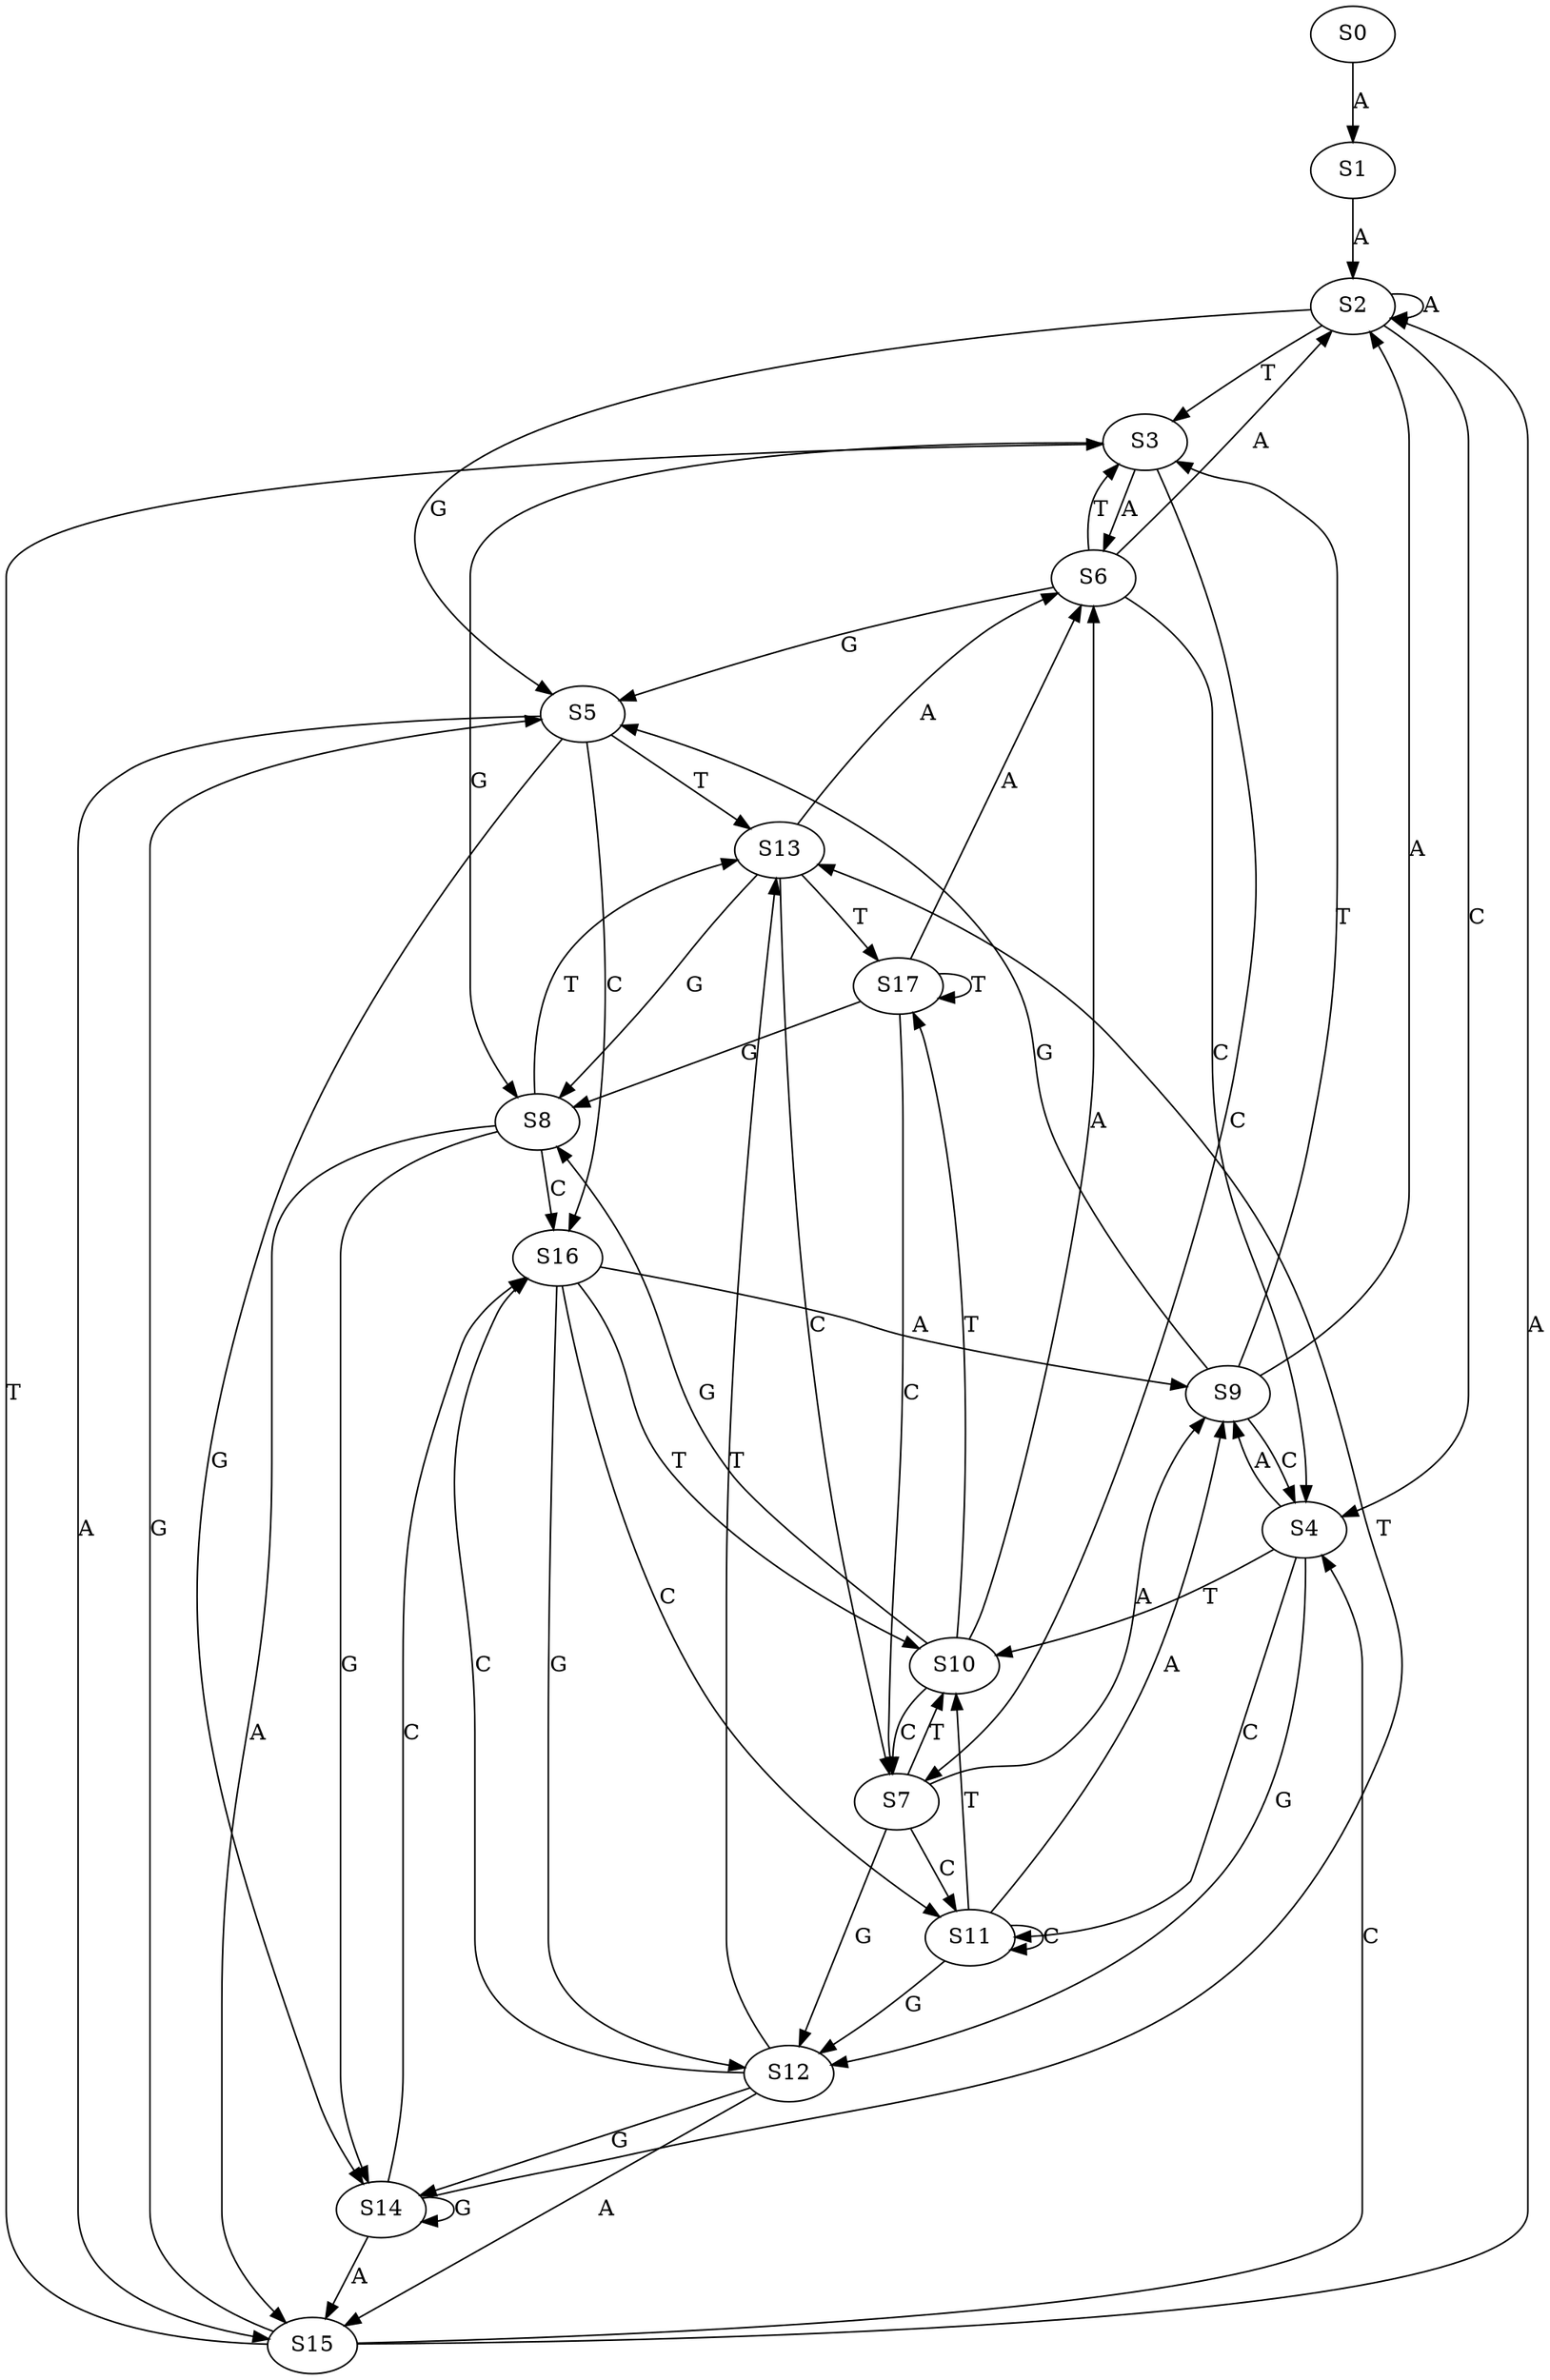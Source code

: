 strict digraph  {
	S0 -> S1 [ label = A ];
	S1 -> S2 [ label = A ];
	S2 -> S3 [ label = T ];
	S2 -> S4 [ label = C ];
	S2 -> S5 [ label = G ];
	S2 -> S2 [ label = A ];
	S3 -> S6 [ label = A ];
	S3 -> S7 [ label = C ];
	S3 -> S8 [ label = G ];
	S4 -> S9 [ label = A ];
	S4 -> S10 [ label = T ];
	S4 -> S11 [ label = C ];
	S4 -> S12 [ label = G ];
	S5 -> S13 [ label = T ];
	S5 -> S14 [ label = G ];
	S5 -> S15 [ label = A ];
	S5 -> S16 [ label = C ];
	S6 -> S5 [ label = G ];
	S6 -> S3 [ label = T ];
	S6 -> S2 [ label = A ];
	S6 -> S4 [ label = C ];
	S7 -> S10 [ label = T ];
	S7 -> S12 [ label = G ];
	S7 -> S11 [ label = C ];
	S7 -> S9 [ label = A ];
	S8 -> S15 [ label = A ];
	S8 -> S13 [ label = T ];
	S8 -> S16 [ label = C ];
	S8 -> S14 [ label = G ];
	S9 -> S5 [ label = G ];
	S9 -> S3 [ label = T ];
	S9 -> S4 [ label = C ];
	S9 -> S2 [ label = A ];
	S10 -> S8 [ label = G ];
	S10 -> S7 [ label = C ];
	S10 -> S6 [ label = A ];
	S10 -> S17 [ label = T ];
	S11 -> S12 [ label = G ];
	S11 -> S11 [ label = C ];
	S11 -> S9 [ label = A ];
	S11 -> S10 [ label = T ];
	S12 -> S14 [ label = G ];
	S12 -> S13 [ label = T ];
	S12 -> S15 [ label = A ];
	S12 -> S16 [ label = C ];
	S13 -> S6 [ label = A ];
	S13 -> S7 [ label = C ];
	S13 -> S8 [ label = G ];
	S13 -> S17 [ label = T ];
	S14 -> S15 [ label = A ];
	S14 -> S13 [ label = T ];
	S14 -> S14 [ label = G ];
	S14 -> S16 [ label = C ];
	S15 -> S5 [ label = G ];
	S15 -> S2 [ label = A ];
	S15 -> S4 [ label = C ];
	S15 -> S3 [ label = T ];
	S16 -> S11 [ label = C ];
	S16 -> S10 [ label = T ];
	S16 -> S12 [ label = G ];
	S16 -> S9 [ label = A ];
	S17 -> S6 [ label = A ];
	S17 -> S7 [ label = C ];
	S17 -> S8 [ label = G ];
	S17 -> S17 [ label = T ];
}
